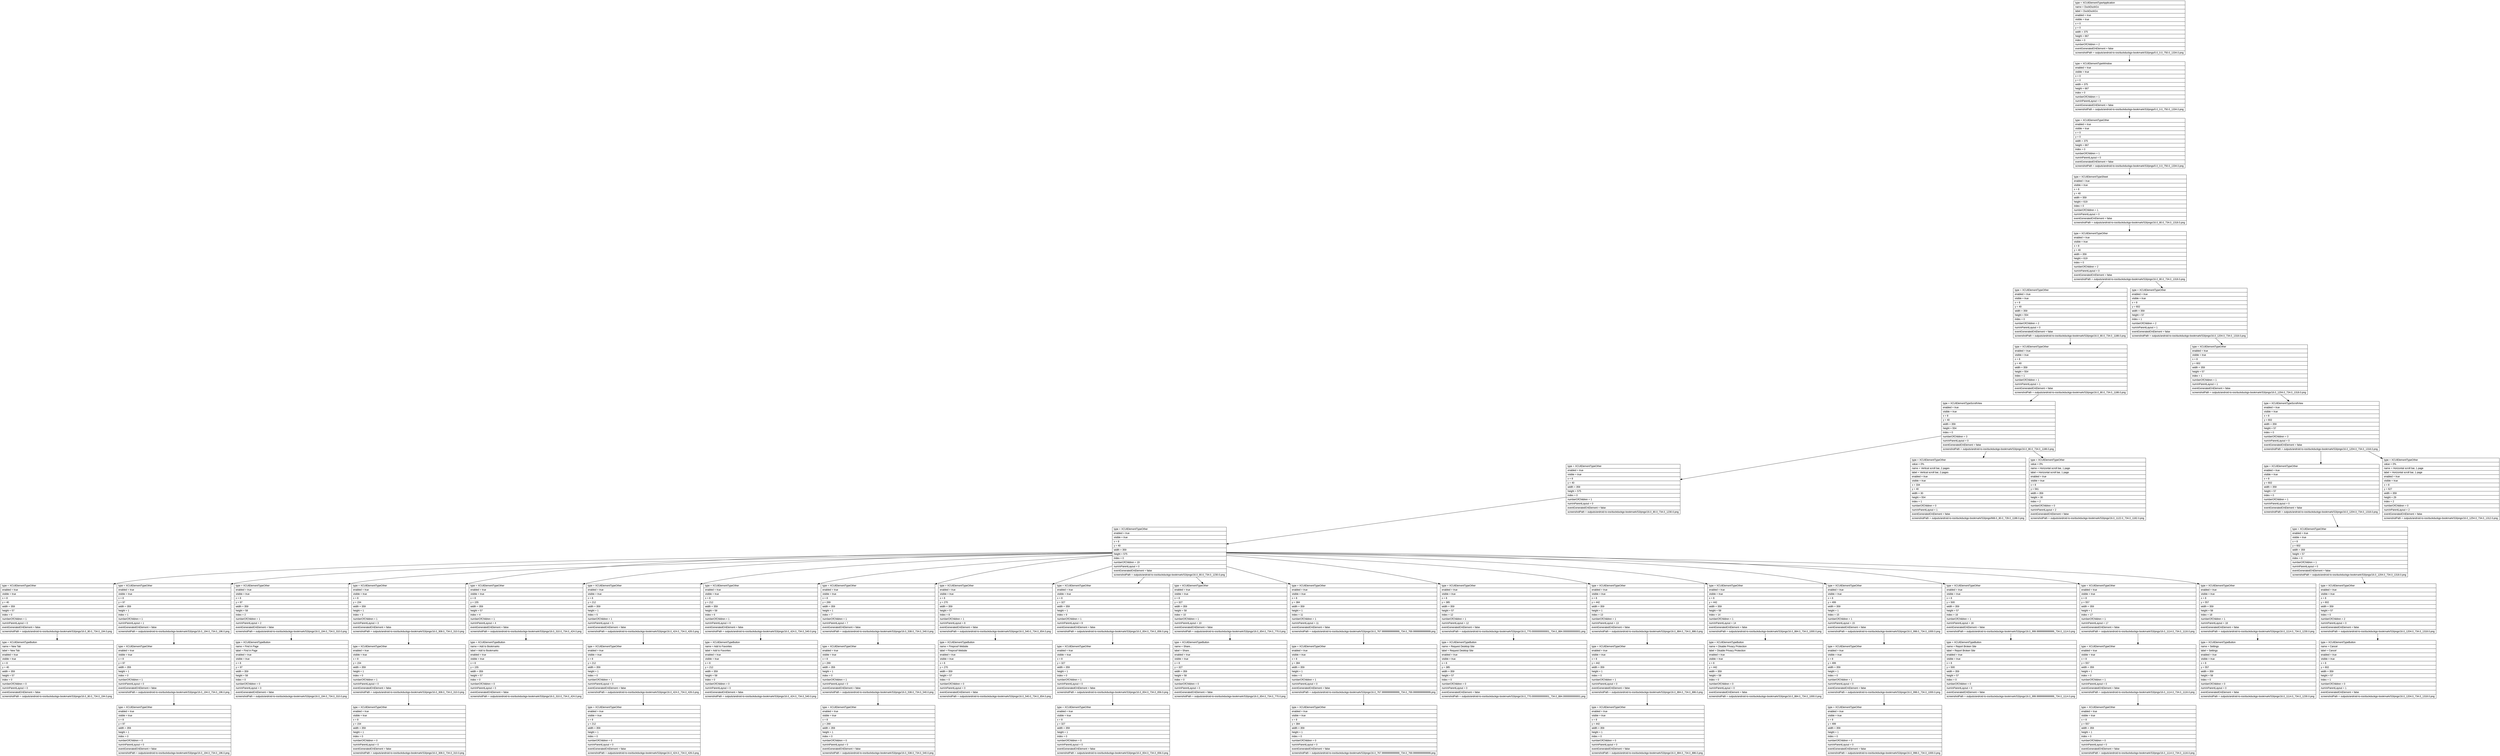 digraph Layout {

	node [shape=record fontname=Arial];

	0	[label="{type = XCUIElementTypeApplication\l|name = DuckDuckGo\l|label = DuckDuckGo\l|enabled = true\l|visible = true\l|x = 0\l|y = 0\l|width = 375\l|height = 667\l|index = 0\l|numberOfChildren = 2\l|eventGeneratedOnElement = false \l|screenshotPath = outputs/android-to-ios/duckduckgo-bookmark/S3/pngs/0.0_0.0_750.0_1334.0.png\l}"]
	1	[label="{type = XCUIElementTypeWindow\l|enabled = true\l|visible = true\l|x = 0\l|y = 0\l|width = 375\l|height = 667\l|index = 0\l|numberOfChildren = 1\l|numInParentLayout = 0\l|eventGeneratedOnElement = false \l|screenshotPath = outputs/android-to-ios/duckduckgo-bookmark/S3/pngs/0.0_0.0_750.0_1334.0.png\l}"]
	2	[label="{type = XCUIElementTypeOther\l|enabled = true\l|visible = true\l|x = 0\l|y = 0\l|width = 375\l|height = 667\l|index = 0\l|numberOfChildren = 1\l|numInParentLayout = 0\l|eventGeneratedOnElement = false \l|screenshotPath = outputs/android-to-ios/duckduckgo-bookmark/S3/pngs/0.0_0.0_750.0_1334.0.png\l}"]
	3	[label="{type = XCUIElementTypeSheet\l|enabled = true\l|visible = true\l|x = 8\l|y = 40\l|width = 359\l|height = 619\l|index = 0\l|numberOfChildren = 1\l|numInParentLayout = 0\l|eventGeneratedOnElement = false \l|screenshotPath = outputs/android-to-ios/duckduckgo-bookmark/S3/pngs/16.0_80.0_734.0_1318.0.png\l}"]
	4	[label="{type = XCUIElementTypeOther\l|enabled = true\l|visible = true\l|x = 8\l|y = 40\l|width = 359\l|height = 619\l|index = 0\l|numberOfChildren = 2\l|numInParentLayout = 0\l|eventGeneratedOnElement = false \l|screenshotPath = outputs/android-to-ios/duckduckgo-bookmark/S3/pngs/16.0_80.0_734.0_1318.0.png\l}"]
	5	[label="{type = XCUIElementTypeOther\l|enabled = true\l|visible = true\l|x = 8\l|y = 40\l|width = 359\l|height = 554\l|index = 0\l|numberOfChildren = 2\l|numInParentLayout = 0\l|eventGeneratedOnElement = false \l|screenshotPath = outputs/android-to-ios/duckduckgo-bookmark/S3/pngs/16.0_80.0_734.0_1188.0.png\l}"]
	6	[label="{type = XCUIElementTypeOther\l|enabled = true\l|visible = true\l|x = 8\l|y = 602\l|width = 359\l|height = 57\l|index = 1\l|numberOfChildren = 2\l|numInParentLayout = 1\l|eventGeneratedOnElement = false \l|screenshotPath = outputs/android-to-ios/duckduckgo-bookmark/S3/pngs/16.0_1204.0_734.0_1318.0.png\l}"]
	7	[label="{type = XCUIElementTypeOther\l|enabled = true\l|visible = true\l|x = 8\l|y = 40\l|width = 359\l|height = 554\l|index = 1\l|numberOfChildren = 1\l|numInParentLayout = 1\l|eventGeneratedOnElement = false \l|screenshotPath = outputs/android-to-ios/duckduckgo-bookmark/S3/pngs/16.0_80.0_734.0_1188.0.png\l}"]
	8	[label="{type = XCUIElementTypeOther\l|enabled = true\l|visible = true\l|x = 8\l|y = 602\l|width = 359\l|height = 57\l|index = 1\l|numberOfChildren = 1\l|numInParentLayout = 1\l|eventGeneratedOnElement = false \l|screenshotPath = outputs/android-to-ios/duckduckgo-bookmark/S3/pngs/16.0_1204.0_734.0_1318.0.png\l}"]
	9	[label="{type = XCUIElementTypeScrollView\l|enabled = true\l|visible = true\l|x = 8\l|y = 40\l|width = 359\l|height = 554\l|index = 0\l|numberOfChildren = 3\l|numInParentLayout = 0\l|eventGeneratedOnElement = false \l|screenshotPath = outputs/android-to-ios/duckduckgo-bookmark/S3/pngs/16.0_80.0_734.0_1188.0.png\l}"]
	10	[label="{type = XCUIElementTypeScrollView\l|enabled = true\l|visible = true\l|x = 8\l|y = 602\l|width = 359\l|height = 57\l|index = 0\l|numberOfChildren = 3\l|numInParentLayout = 0\l|eventGeneratedOnElement = false \l|screenshotPath = outputs/android-to-ios/duckduckgo-bookmark/S3/pngs/16.0_1204.0_734.0_1318.0.png\l}"]
	11	[label="{type = XCUIElementTypeOther\l|enabled = true\l|visible = true\l|x = 8\l|y = 40\l|width = 359\l|height = 575\l|index = 0\l|numberOfChildren = 1\l|numInParentLayout = 0\l|eventGeneratedOnElement = false \l|screenshotPath = outputs/android-to-ios/duckduckgo-bookmark/S3/pngs/16.0_80.0_734.0_1230.0.png\l}"]
	12	[label="{type = XCUIElementTypeOther\l|value = 0%\l|name = Vertical scroll bar, 2 pages\l|label = Vertical scroll bar, 2 pages\l|enabled = true\l|visible = true\l|x = 334\l|y = 40\l|width = 30\l|height = 554\l|index = 1\l|numberOfChildren = 0\l|numInParentLayout = 1\l|eventGeneratedOnElement = false \l|screenshotPath = outputs/android-to-ios/duckduckgo-bookmark/S3/pngs/668.0_80.0_728.0_1188.0.png\l}"]
	13	[label="{type = XCUIElementTypeOther\l|value = 0%\l|name = Horizontal scroll bar, 1 page\l|label = Horizontal scroll bar, 1 page\l|enabled = true\l|visible = true\l|x = 8\l|y = 561\l|width = 359\l|height = 30\l|index = 2\l|numberOfChildren = 0\l|numInParentLayout = 2\l|eventGeneratedOnElement = false \l|screenshotPath = outputs/android-to-ios/duckduckgo-bookmark/S3/pngs/16.0_1122.0_734.0_1182.0.png\l}"]
	14	[label="{type = XCUIElementTypeOther\l|enabled = true\l|visible = true\l|x = 8\l|y = 602\l|width = 359\l|height = 57\l|index = 0\l|numberOfChildren = 1\l|numInParentLayout = 0\l|eventGeneratedOnElement = false \l|screenshotPath = outputs/android-to-ios/duckduckgo-bookmark/S3/pngs/16.0_1204.0_734.0_1318.0.png\l}"]
	15	[label="{type = XCUIElementTypeOther\l|value = 0%\l|name = Horizontal scroll bar, 1 page\l|label = Horizontal scroll bar, 1 page\l|enabled = true\l|visible = true\l|x = 8\l|y = 627\l|width = 359\l|height = 29\l|index = 2\l|numberOfChildren = 0\l|numInParentLayout = 2\l|eventGeneratedOnElement = false \l|screenshotPath = outputs/android-to-ios/duckduckgo-bookmark/S3/pngs/16.0_1254.0_734.0_1312.0.png\l}"]
	16	[label="{type = XCUIElementTypeOther\l|enabled = true\l|visible = true\l|x = 8\l|y = 40\l|width = 359\l|height = 575\l|index = 0\l|numberOfChildren = 19\l|numInParentLayout = 0\l|eventGeneratedOnElement = false \l|screenshotPath = outputs/android-to-ios/duckduckgo-bookmark/S3/pngs/16.0_80.0_734.0_1230.0.png\l}"]
	17	[label="{type = XCUIElementTypeOther\l|enabled = true\l|visible = true\l|x = 8\l|y = 602\l|width = 359\l|height = 57\l|index = 0\l|numberOfChildren = 1\l|numInParentLayout = 0\l|eventGeneratedOnElement = false \l|screenshotPath = outputs/android-to-ios/duckduckgo-bookmark/S3/pngs/16.0_1204.0_734.0_1318.0.png\l}"]
	18	[label="{type = XCUIElementTypeOther\l|enabled = true\l|visible = true\l|x = 8\l|y = 40\l|width = 359\l|height = 57\l|index = 0\l|numberOfChildren = 1\l|numInParentLayout = 0\l|eventGeneratedOnElement = false \l|screenshotPath = outputs/android-to-ios/duckduckgo-bookmark/S3/pngs/16.0_80.0_734.0_194.0.png\l}"]
	19	[label="{type = XCUIElementTypeOther\l|enabled = true\l|visible = true\l|x = 8\l|y = 97\l|width = 359\l|height = 1\l|index = 1\l|numberOfChildren = 1\l|numInParentLayout = 1\l|eventGeneratedOnElement = false \l|screenshotPath = outputs/android-to-ios/duckduckgo-bookmark/S3/pngs/16.0_194.0_734.0_196.0.png\l}"]
	20	[label="{type = XCUIElementTypeOther\l|enabled = true\l|visible = true\l|x = 8\l|y = 97\l|width = 359\l|height = 58\l|index = 2\l|numberOfChildren = 1\l|numInParentLayout = 2\l|eventGeneratedOnElement = false \l|screenshotPath = outputs/android-to-ios/duckduckgo-bookmark/S3/pngs/16.0_194.0_734.0_310.0.png\l}"]
	21	[label="{type = XCUIElementTypeOther\l|enabled = true\l|visible = true\l|x = 8\l|y = 154\l|width = 359\l|height = 1\l|index = 3\l|numberOfChildren = 1\l|numInParentLayout = 3\l|eventGeneratedOnElement = false \l|screenshotPath = outputs/android-to-ios/duckduckgo-bookmark/S3/pngs/16.0_308.0_734.0_310.0.png\l}"]
	22	[label="{type = XCUIElementTypeOther\l|enabled = true\l|visible = true\l|x = 8\l|y = 155\l|width = 359\l|height = 57\l|index = 4\l|numberOfChildren = 1\l|numInParentLayout = 4\l|eventGeneratedOnElement = false \l|screenshotPath = outputs/android-to-ios/duckduckgo-bookmark/S3/pngs/16.0_310.0_734.0_424.0.png\l}"]
	23	[label="{type = XCUIElementTypeOther\l|enabled = true\l|visible = true\l|x = 8\l|y = 212\l|width = 359\l|height = 1\l|index = 5\l|numberOfChildren = 1\l|numInParentLayout = 5\l|eventGeneratedOnElement = false \l|screenshotPath = outputs/android-to-ios/duckduckgo-bookmark/S3/pngs/16.0_424.0_734.0_426.0.png\l}"]
	24	[label="{type = XCUIElementTypeOther\l|enabled = true\l|visible = true\l|x = 8\l|y = 212\l|width = 359\l|height = 58\l|index = 6\l|numberOfChildren = 1\l|numInParentLayout = 6\l|eventGeneratedOnElement = false \l|screenshotPath = outputs/android-to-ios/duckduckgo-bookmark/S3/pngs/16.0_424.0_734.0_540.0.png\l}"]
	25	[label="{type = XCUIElementTypeOther\l|enabled = true\l|visible = true\l|x = 8\l|y = 269\l|width = 359\l|height = 1\l|index = 7\l|numberOfChildren = 1\l|numInParentLayout = 7\l|eventGeneratedOnElement = false \l|screenshotPath = outputs/android-to-ios/duckduckgo-bookmark/S3/pngs/16.0_538.0_734.0_540.0.png\l}"]
	26	[label="{type = XCUIElementTypeOther\l|enabled = true\l|visible = true\l|x = 8\l|y = 270\l|width = 359\l|height = 57\l|index = 8\l|numberOfChildren = 1\l|numInParentLayout = 8\l|eventGeneratedOnElement = false \l|screenshotPath = outputs/android-to-ios/duckduckgo-bookmark/S3/pngs/16.0_540.0_734.0_654.0.png\l}"]
	27	[label="{type = XCUIElementTypeOther\l|enabled = true\l|visible = true\l|x = 8\l|y = 327\l|width = 359\l|height = 1\l|index = 9\l|numberOfChildren = 1\l|numInParentLayout = 9\l|eventGeneratedOnElement = false \l|screenshotPath = outputs/android-to-ios/duckduckgo-bookmark/S3/pngs/16.0_654.0_734.0_656.0.png\l}"]
	28	[label="{type = XCUIElementTypeOther\l|enabled = true\l|visible = true\l|x = 8\l|y = 327\l|width = 359\l|height = 58\l|index = 10\l|numberOfChildren = 1\l|numInParentLayout = 10\l|eventGeneratedOnElement = false \l|screenshotPath = outputs/android-to-ios/duckduckgo-bookmark/S3/pngs/16.0_654.0_734.0_770.0.png\l}"]
	29	[label="{type = XCUIElementTypeOther\l|enabled = true\l|visible = true\l|x = 8\l|y = 384\l|width = 359\l|height = 1\l|index = 11\l|numberOfChildren = 1\l|numInParentLayout = 11\l|eventGeneratedOnElement = false \l|screenshotPath = outputs/android-to-ios/duckduckgo-bookmark/S3/pngs/16.0_767.9999999999999_734.0_769.9999999999999.png\l}"]
	30	[label="{type = XCUIElementTypeOther\l|enabled = true\l|visible = true\l|x = 8\l|y = 385\l|width = 359\l|height = 57\l|index = 12\l|numberOfChildren = 1\l|numInParentLayout = 12\l|eventGeneratedOnElement = false \l|screenshotPath = outputs/android-to-ios/duckduckgo-bookmark/S3/pngs/16.0_770.0000000000001_734.0_884.0000000000001.png\l}"]
	31	[label="{type = XCUIElementTypeOther\l|enabled = true\l|visible = true\l|x = 8\l|y = 442\l|width = 359\l|height = 1\l|index = 13\l|numberOfChildren = 1\l|numInParentLayout = 13\l|eventGeneratedOnElement = false \l|screenshotPath = outputs/android-to-ios/duckduckgo-bookmark/S3/pngs/16.0_884.0_734.0_886.0.png\l}"]
	32	[label="{type = XCUIElementTypeOther\l|enabled = true\l|visible = true\l|x = 8\l|y = 442\l|width = 359\l|height = 58\l|index = 14\l|numberOfChildren = 1\l|numInParentLayout = 14\l|eventGeneratedOnElement = false \l|screenshotPath = outputs/android-to-ios/duckduckgo-bookmark/S3/pngs/16.0_884.0_734.0_1000.0.png\l}"]
	33	[label="{type = XCUIElementTypeOther\l|enabled = true\l|visible = true\l|x = 8\l|y = 499\l|width = 359\l|height = 1\l|index = 15\l|numberOfChildren = 1\l|numInParentLayout = 15\l|eventGeneratedOnElement = false \l|screenshotPath = outputs/android-to-ios/duckduckgo-bookmark/S3/pngs/16.0_998.0_734.0_1000.0.png\l}"]
	34	[label="{type = XCUIElementTypeOther\l|enabled = true\l|visible = true\l|x = 8\l|y = 500\l|width = 359\l|height = 57\l|index = 16\l|numberOfChildren = 1\l|numInParentLayout = 16\l|eventGeneratedOnElement = false \l|screenshotPath = outputs/android-to-ios/duckduckgo-bookmark/S3/pngs/16.0_999.9999999999999_734.0_1114.0.png\l}"]
	35	[label="{type = XCUIElementTypeOther\l|enabled = true\l|visible = true\l|x = 8\l|y = 557\l|width = 359\l|height = 1\l|index = 17\l|numberOfChildren = 1\l|numInParentLayout = 17\l|eventGeneratedOnElement = false \l|screenshotPath = outputs/android-to-ios/duckduckgo-bookmark/S3/pngs/16.0_1114.0_734.0_1116.0.png\l}"]
	36	[label="{type = XCUIElementTypeOther\l|enabled = true\l|visible = true\l|x = 8\l|y = 557\l|width = 359\l|height = 58\l|index = 18\l|numberOfChildren = 1\l|numInParentLayout = 18\l|eventGeneratedOnElement = false \l|screenshotPath = outputs/android-to-ios/duckduckgo-bookmark/S3/pngs/16.0_1114.0_734.0_1230.0.png\l}"]
	37	[label="{type = XCUIElementTypeOther\l|enabled = true\l|visible = true\l|x = 8\l|y = 602\l|width = 359\l|height = 57\l|index = 0\l|numberOfChildren = 2\l|numInParentLayout = 0\l|eventGeneratedOnElement = false \l|screenshotPath = outputs/android-to-ios/duckduckgo-bookmark/S3/pngs/16.0_1204.0_734.0_1318.0.png\l}"]
	38	[label="{type = XCUIElementTypeButton\l|name = New Tab\l|label = New Tab\l|enabled = true\l|visible = true\l|x = 8\l|y = 40\l|width = 359\l|height = 57\l|index = 0\l|numberOfChildren = 0\l|numInParentLayout = 0\l|eventGeneratedOnElement = false \l|screenshotPath = outputs/android-to-ios/duckduckgo-bookmark/S3/pngs/16.0_80.0_734.0_194.0.png\l}"]
	39	[label="{type = XCUIElementTypeOther\l|enabled = true\l|visible = true\l|x = 8\l|y = 97\l|width = 359\l|height = 1\l|index = 0\l|numberOfChildren = 1\l|numInParentLayout = 0\l|eventGeneratedOnElement = false \l|screenshotPath = outputs/android-to-ios/duckduckgo-bookmark/S3/pngs/16.0_194.0_734.0_196.0.png\l}"]
	40	[label="{type = XCUIElementTypeButton\l|name = Find in Page\l|label = Find in Page\l|enabled = true\l|visible = true\l|x = 8\l|y = 97\l|width = 359\l|height = 58\l|index = 0\l|numberOfChildren = 0\l|numInParentLayout = 0\l|eventGeneratedOnElement = false \l|screenshotPath = outputs/android-to-ios/duckduckgo-bookmark/S3/pngs/16.0_194.0_734.0_310.0.png\l}"]
	41	[label="{type = XCUIElementTypeOther\l|enabled = true\l|visible = true\l|x = 8\l|y = 154\l|width = 359\l|height = 1\l|index = 0\l|numberOfChildren = 1\l|numInParentLayout = 0\l|eventGeneratedOnElement = false \l|screenshotPath = outputs/android-to-ios/duckduckgo-bookmark/S3/pngs/16.0_308.0_734.0_310.0.png\l}"]
	42	[label="{type = XCUIElementTypeButton\l|name = Add to Bookmarks\l|label = Add to Bookmarks\l|enabled = true\l|visible = true\l|x = 8\l|y = 155\l|width = 359\l|height = 57\l|index = 0\l|numberOfChildren = 0\l|numInParentLayout = 0\l|eventGeneratedOnElement = false \l|screenshotPath = outputs/android-to-ios/duckduckgo-bookmark/S3/pngs/16.0_310.0_734.0_424.0.png\l}"]
	43	[label="{type = XCUIElementTypeOther\l|enabled = true\l|visible = true\l|x = 8\l|y = 212\l|width = 359\l|height = 1\l|index = 0\l|numberOfChildren = 1\l|numInParentLayout = 0\l|eventGeneratedOnElement = false \l|screenshotPath = outputs/android-to-ios/duckduckgo-bookmark/S3/pngs/16.0_424.0_734.0_426.0.png\l}"]
	44	[label="{type = XCUIElementTypeButton\l|name = Add to Favorites\l|label = Add to Favorites\l|enabled = true\l|visible = true\l|x = 8\l|y = 212\l|width = 359\l|height = 58\l|index = 0\l|numberOfChildren = 0\l|numInParentLayout = 0\l|eventGeneratedOnElement = false \l|screenshotPath = outputs/android-to-ios/duckduckgo-bookmark/S3/pngs/16.0_424.0_734.0_540.0.png\l}"]
	45	[label="{type = XCUIElementTypeOther\l|enabled = true\l|visible = true\l|x = 8\l|y = 269\l|width = 359\l|height = 1\l|index = 0\l|numberOfChildren = 1\l|numInParentLayout = 0\l|eventGeneratedOnElement = false \l|screenshotPath = outputs/android-to-ios/duckduckgo-bookmark/S3/pngs/16.0_538.0_734.0_540.0.png\l}"]
	46	[label="{type = XCUIElementTypeButton\l|name = Fireproof Website\l|label = Fireproof Website\l|enabled = true\l|visible = true\l|x = 8\l|y = 270\l|width = 359\l|height = 57\l|index = 0\l|numberOfChildren = 0\l|numInParentLayout = 0\l|eventGeneratedOnElement = false \l|screenshotPath = outputs/android-to-ios/duckduckgo-bookmark/S3/pngs/16.0_540.0_734.0_654.0.png\l}"]
	47	[label="{type = XCUIElementTypeOther\l|enabled = true\l|visible = true\l|x = 8\l|y = 327\l|width = 359\l|height = 1\l|index = 0\l|numberOfChildren = 1\l|numInParentLayout = 0\l|eventGeneratedOnElement = false \l|screenshotPath = outputs/android-to-ios/duckduckgo-bookmark/S3/pngs/16.0_654.0_734.0_656.0.png\l}"]
	48	[label="{type = XCUIElementTypeButton\l|name = Share...\l|label = Share...\l|enabled = true\l|visible = true\l|x = 8\l|y = 327\l|width = 359\l|height = 58\l|index = 0\l|numberOfChildren = 0\l|numInParentLayout = 0\l|eventGeneratedOnElement = false \l|screenshotPath = outputs/android-to-ios/duckduckgo-bookmark/S3/pngs/16.0_654.0_734.0_770.0.png\l}"]
	49	[label="{type = XCUIElementTypeOther\l|enabled = true\l|visible = true\l|x = 8\l|y = 384\l|width = 359\l|height = 1\l|index = 0\l|numberOfChildren = 1\l|numInParentLayout = 0\l|eventGeneratedOnElement = false \l|screenshotPath = outputs/android-to-ios/duckduckgo-bookmark/S3/pngs/16.0_767.9999999999999_734.0_769.9999999999999.png\l}"]
	50	[label="{type = XCUIElementTypeButton\l|name = Request Desktop Site\l|label = Request Desktop Site\l|enabled = true\l|visible = true\l|x = 8\l|y = 385\l|width = 359\l|height = 57\l|index = 0\l|numberOfChildren = 0\l|numInParentLayout = 0\l|eventGeneratedOnElement = false \l|screenshotPath = outputs/android-to-ios/duckduckgo-bookmark/S3/pngs/16.0_770.0000000000001_734.0_884.0000000000001.png\l}"]
	51	[label="{type = XCUIElementTypeOther\l|enabled = true\l|visible = true\l|x = 8\l|y = 442\l|width = 359\l|height = 1\l|index = 0\l|numberOfChildren = 1\l|numInParentLayout = 0\l|eventGeneratedOnElement = false \l|screenshotPath = outputs/android-to-ios/duckduckgo-bookmark/S3/pngs/16.0_884.0_734.0_886.0.png\l}"]
	52	[label="{type = XCUIElementTypeButton\l|name = Disable Privacy Protection\l|label = Disable Privacy Protection\l|enabled = true\l|visible = true\l|x = 8\l|y = 442\l|width = 359\l|height = 58\l|index = 0\l|numberOfChildren = 0\l|numInParentLayout = 0\l|eventGeneratedOnElement = false \l|screenshotPath = outputs/android-to-ios/duckduckgo-bookmark/S3/pngs/16.0_884.0_734.0_1000.0.png\l}"]
	53	[label="{type = XCUIElementTypeOther\l|enabled = true\l|visible = true\l|x = 8\l|y = 499\l|width = 359\l|height = 1\l|index = 0\l|numberOfChildren = 1\l|numInParentLayout = 0\l|eventGeneratedOnElement = false \l|screenshotPath = outputs/android-to-ios/duckduckgo-bookmark/S3/pngs/16.0_998.0_734.0_1000.0.png\l}"]
	54	[label="{type = XCUIElementTypeButton\l|name = Report Broken Site\l|label = Report Broken Site\l|enabled = true\l|visible = true\l|x = 8\l|y = 500\l|width = 359\l|height = 57\l|index = 0\l|numberOfChildren = 0\l|numInParentLayout = 0\l|eventGeneratedOnElement = false \l|screenshotPath = outputs/android-to-ios/duckduckgo-bookmark/S3/pngs/16.0_999.9999999999999_734.0_1114.0.png\l}"]
	55	[label="{type = XCUIElementTypeOther\l|enabled = true\l|visible = true\l|x = 8\l|y = 557\l|width = 359\l|height = 1\l|index = 0\l|numberOfChildren = 1\l|numInParentLayout = 0\l|eventGeneratedOnElement = false \l|screenshotPath = outputs/android-to-ios/duckduckgo-bookmark/S3/pngs/16.0_1114.0_734.0_1116.0.png\l}"]
	56	[label="{type = XCUIElementTypeButton\l|name = Settings\l|label = Settings\l|enabled = true\l|visible = true\l|x = 8\l|y = 557\l|width = 359\l|height = 58\l|index = 0\l|numberOfChildren = 0\l|numInParentLayout = 0\l|eventGeneratedOnElement = false \l|screenshotPath = outputs/android-to-ios/duckduckgo-bookmark/S3/pngs/16.0_1114.0_734.0_1230.0.png\l}"]
	57	[label="{type = XCUIElementTypeButton\l|name = Cancel\l|label = Cancel\l|enabled = true\l|visible = true\l|x = 8\l|y = 602\l|width = 359\l|height = 57\l|index = 1\l|numberOfChildren = 0\l|numInParentLayout = 1\l|eventGeneratedOnElement = false \l|screenshotPath = outputs/android-to-ios/duckduckgo-bookmark/S3/pngs/16.0_1204.0_734.0_1318.0.png\l}"]
	58	[label="{type = XCUIElementTypeOther\l|enabled = true\l|visible = true\l|x = 8\l|y = 97\l|width = 359\l|height = 1\l|index = 0\l|numberOfChildren = 0\l|numInParentLayout = 0\l|eventGeneratedOnElement = false \l|screenshotPath = outputs/android-to-ios/duckduckgo-bookmark/S3/pngs/16.0_194.0_734.0_196.0.png\l}"]
	59	[label="{type = XCUIElementTypeOther\l|enabled = true\l|visible = true\l|x = 8\l|y = 154\l|width = 359\l|height = 1\l|index = 0\l|numberOfChildren = 0\l|numInParentLayout = 0\l|eventGeneratedOnElement = false \l|screenshotPath = outputs/android-to-ios/duckduckgo-bookmark/S3/pngs/16.0_308.0_734.0_310.0.png\l}"]
	60	[label="{type = XCUIElementTypeOther\l|enabled = true\l|visible = true\l|x = 8\l|y = 212\l|width = 359\l|height = 1\l|index = 0\l|numberOfChildren = 0\l|numInParentLayout = 0\l|eventGeneratedOnElement = false \l|screenshotPath = outputs/android-to-ios/duckduckgo-bookmark/S3/pngs/16.0_424.0_734.0_426.0.png\l}"]
	61	[label="{type = XCUIElementTypeOther\l|enabled = true\l|visible = true\l|x = 8\l|y = 269\l|width = 359\l|height = 1\l|index = 0\l|numberOfChildren = 0\l|numInParentLayout = 0\l|eventGeneratedOnElement = false \l|screenshotPath = outputs/android-to-ios/duckduckgo-bookmark/S3/pngs/16.0_538.0_734.0_540.0.png\l}"]
	62	[label="{type = XCUIElementTypeOther\l|enabled = true\l|visible = true\l|x = 8\l|y = 327\l|width = 359\l|height = 1\l|index = 0\l|numberOfChildren = 0\l|numInParentLayout = 0\l|eventGeneratedOnElement = false \l|screenshotPath = outputs/android-to-ios/duckduckgo-bookmark/S3/pngs/16.0_654.0_734.0_656.0.png\l}"]
	63	[label="{type = XCUIElementTypeOther\l|enabled = true\l|visible = true\l|x = 8\l|y = 384\l|width = 359\l|height = 1\l|index = 0\l|numberOfChildren = 0\l|numInParentLayout = 0\l|eventGeneratedOnElement = false \l|screenshotPath = outputs/android-to-ios/duckduckgo-bookmark/S3/pngs/16.0_767.9999999999999_734.0_769.9999999999999.png\l}"]
	64	[label="{type = XCUIElementTypeOther\l|enabled = true\l|visible = true\l|x = 8\l|y = 442\l|width = 359\l|height = 1\l|index = 0\l|numberOfChildren = 0\l|numInParentLayout = 0\l|eventGeneratedOnElement = false \l|screenshotPath = outputs/android-to-ios/duckduckgo-bookmark/S3/pngs/16.0_884.0_734.0_886.0.png\l}"]
	65	[label="{type = XCUIElementTypeOther\l|enabled = true\l|visible = true\l|x = 8\l|y = 499\l|width = 359\l|height = 1\l|index = 0\l|numberOfChildren = 0\l|numInParentLayout = 0\l|eventGeneratedOnElement = false \l|screenshotPath = outputs/android-to-ios/duckduckgo-bookmark/S3/pngs/16.0_998.0_734.0_1000.0.png\l}"]
	66	[label="{type = XCUIElementTypeOther\l|enabled = true\l|visible = true\l|x = 8\l|y = 557\l|width = 359\l|height = 1\l|index = 0\l|numberOfChildren = 0\l|numInParentLayout = 0\l|eventGeneratedOnElement = false \l|screenshotPath = outputs/android-to-ios/duckduckgo-bookmark/S3/pngs/16.0_1114.0_734.0_1116.0.png\l}"]


	0 -> 1
	1 -> 2
	2 -> 3
	3 -> 4
	4 -> 5
	4 -> 6
	5 -> 7
	6 -> 8
	7 -> 9
	8 -> 10
	9 -> 11
	9 -> 12
	9 -> 13
	10 -> 14
	10 -> 15
	11 -> 16
	14 -> 17
	16 -> 18
	16 -> 19
	16 -> 20
	16 -> 21
	16 -> 22
	16 -> 23
	16 -> 24
	16 -> 25
	16 -> 26
	16 -> 27
	16 -> 28
	16 -> 29
	16 -> 30
	16 -> 31
	16 -> 32
	16 -> 33
	16 -> 34
	16 -> 35
	16 -> 36
	17 -> 37
	18 -> 38
	19 -> 39
	20 -> 40
	21 -> 41
	22 -> 42
	23 -> 43
	24 -> 44
	25 -> 45
	26 -> 46
	27 -> 47
	28 -> 48
	29 -> 49
	30 -> 50
	31 -> 51
	32 -> 52
	33 -> 53
	34 -> 54
	35 -> 55
	36 -> 56
	37 -> 57
	39 -> 58
	41 -> 59
	43 -> 60
	45 -> 61
	47 -> 62
	49 -> 63
	51 -> 64
	53 -> 65
	55 -> 66


}